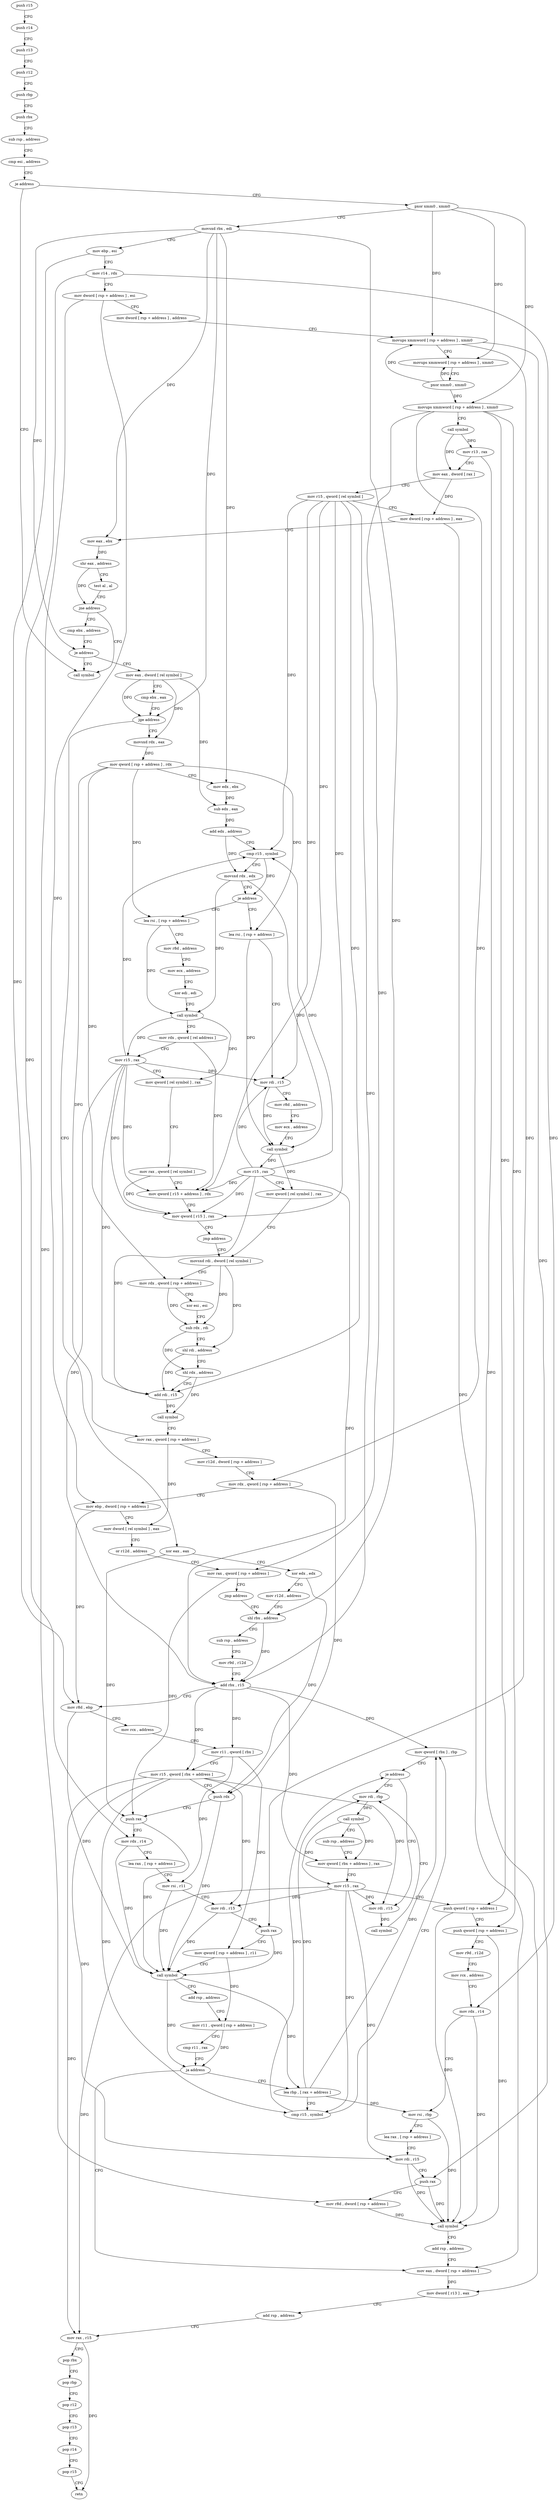 digraph "func" {
"4353968" [label = "push r15" ]
"4353970" [label = "push r14" ]
"4353972" [label = "push r13" ]
"4353974" [label = "push r12" ]
"4353976" [label = "push rbp" ]
"4353977" [label = "push rbx" ]
"4353978" [label = "sub rsp , address" ]
"4353982" [label = "cmp esi , address" ]
"4353985" [label = "je address" ]
"4354491" [label = "call symbol" ]
"4353991" [label = "pxor xmm0 , xmm0" ]
"4353995" [label = "movsxd rbx , edi" ]
"4353998" [label = "mov ebp , esi" ]
"4354000" [label = "mov r14 , rdx" ]
"4354003" [label = "mov dword [ rsp + address ] , esi" ]
"4354007" [label = "mov dword [ rsp + address ] , address" ]
"4354015" [label = "movups xmmword [ rsp + address ] , xmm0" ]
"4354020" [label = "movups xmmword [ rsp + address ] , xmm0" ]
"4354025" [label = "pxor xmm0 , xmm0" ]
"4354029" [label = "movups xmmword [ rsp + address ] , xmm0" ]
"4354034" [label = "call symbol" ]
"4354039" [label = "mov r13 , rax" ]
"4354042" [label = "mov eax , dword [ rax ]" ]
"4354044" [label = "mov r15 , qword [ rel symbol ]" ]
"4354051" [label = "mov dword [ rsp + address ] , eax" ]
"4354055" [label = "mov eax , ebx" ]
"4354057" [label = "shr eax , address" ]
"4354060" [label = "test al , al" ]
"4354062" [label = "jne address" ]
"4354068" [label = "cmp ebx , address" ]
"4354074" [label = "je address" ]
"4354080" [label = "mov eax , dword [ rel symbol ]" ]
"4354086" [label = "cmp ebx , eax" ]
"4354088" [label = "jge address" ]
"4354296" [label = "movsxd rdx , eax" ]
"4354094" [label = "xor eax , eax" ]
"4354299" [label = "mov qword [ rsp + address ] , rdx" ]
"4354304" [label = "mov edx , ebx" ]
"4354306" [label = "sub edx , eax" ]
"4354308" [label = "add edx , address" ]
"4354311" [label = "cmp r15 , symbol" ]
"4354318" [label = "movsxd rdx , edx" ]
"4354321" [label = "je address" ]
"4354432" [label = "lea rsi , [ rsp + address ]" ]
"4354323" [label = "lea rsi , [ rsp + address ]" ]
"4354096" [label = "xor edx , edx" ]
"4354098" [label = "mov r12d , address" ]
"4354104" [label = "shl rbx , address" ]
"4354437" [label = "mov r8d , address" ]
"4354443" [label = "mov ecx , address" ]
"4354448" [label = "xor edi , edi" ]
"4354450" [label = "call symbol" ]
"4354455" [label = "mov rdx , qword [ rel address ]" ]
"4354462" [label = "mov r15 , rax" ]
"4354465" [label = "mov qword [ rel symbol ] , rax" ]
"4354472" [label = "mov rax , qword [ rel symbol ]" ]
"4354479" [label = "mov qword [ r15 + address ] , rdx" ]
"4354483" [label = "mov qword [ r15 ] , rax" ]
"4354486" [label = "jmp address" ]
"4354357" [label = "movsxd rdi , dword [ rel symbol ]" ]
"4354328" [label = "mov rdi , r15" ]
"4354331" [label = "mov r8d , address" ]
"4354337" [label = "mov ecx , address" ]
"4354342" [label = "call symbol" ]
"4354347" [label = "mov r15 , rax" ]
"4354350" [label = "mov qword [ rel symbol ] , rax" ]
"4354266" [label = "mov eax , dword [ rsp + address ]" ]
"4354270" [label = "mov dword [ r13 ] , eax" ]
"4354274" [label = "add rsp , address" ]
"4354278" [label = "mov rax , r15" ]
"4354281" [label = "pop rbx" ]
"4354282" [label = "pop rbp" ]
"4354283" [label = "pop r12" ]
"4354285" [label = "pop r13" ]
"4354287" [label = "pop r14" ]
"4354289" [label = "pop r15" ]
"4354291" [label = "retn" ]
"4354176" [label = "lea rbp , [ rax + address ]" ]
"4354180" [label = "cmp r15 , symbol" ]
"4354187" [label = "mov qword [ rbx ] , rbp" ]
"4354190" [label = "je address" ]
"4354200" [label = "mov rdi , rbp" ]
"4354192" [label = "mov rdi , r15" ]
"4354364" [label = "mov rdx , qword [ rsp + address ]" ]
"4354369" [label = "xor esi , esi" ]
"4354371" [label = "sub rdx , rdi" ]
"4354374" [label = "shl rdi , address" ]
"4354378" [label = "shl rdx , address" ]
"4354382" [label = "add rdi , r15" ]
"4354385" [label = "call symbol" ]
"4354390" [label = "mov rax , qword [ rsp + address ]" ]
"4354395" [label = "mov r12d , dword [ rsp + address ]" ]
"4354400" [label = "mov rdx , qword [ rsp + address ]" ]
"4354405" [label = "mov ebp , dword [ rsp + address ]" ]
"4354409" [label = "mov dword [ rel symbol ] , eax" ]
"4354415" [label = "or r12d , address" ]
"4354419" [label = "mov rax , qword [ rsp + address ]" ]
"4354424" [label = "jmp address" ]
"4354108" [label = "sub rsp , address" ]
"4354112" [label = "mov r9d , r12d" ]
"4354115" [label = "add rbx , r15" ]
"4354118" [label = "mov r8d , ebp" ]
"4354121" [label = "mov rcx , address" ]
"4354128" [label = "mov r11 , qword [ rbx ]" ]
"4354131" [label = "mov r15 , qword [ rbx + address ]" ]
"4354135" [label = "push rdx" ]
"4354136" [label = "push rax" ]
"4354137" [label = "mov rdx , r14" ]
"4354140" [label = "lea rax , [ rsp + address ]" ]
"4354145" [label = "mov rsi , r11" ]
"4354148" [label = "mov rdi , r15" ]
"4354151" [label = "push rax" ]
"4354152" [label = "mov qword [ rsp + address ] , r11" ]
"4354157" [label = "call symbol" ]
"4354162" [label = "add rsp , address" ]
"4354166" [label = "mov r11 , qword [ rsp + address ]" ]
"4354171" [label = "cmp r11 , rax" ]
"4354174" [label = "ja address" ]
"4354203" [label = "call symbol" ]
"4354208" [label = "sub rsp , address" ]
"4354212" [label = "mov qword [ rbx + address ] , rax" ]
"4354216" [label = "mov r15 , rax" ]
"4354219" [label = "push qword [ rsp + address ]" ]
"4354223" [label = "push qword [ rsp + address ]" ]
"4354227" [label = "mov r9d , r12d" ]
"4354230" [label = "mov rcx , address" ]
"4354237" [label = "mov rdx , r14" ]
"4354240" [label = "mov rsi , rbp" ]
"4354243" [label = "lea rax , [ rsp + address ]" ]
"4354248" [label = "mov rdi , r15" ]
"4354251" [label = "push rax" ]
"4354252" [label = "mov r8d , dword [ rsp + address ]" ]
"4354257" [label = "call symbol" ]
"4354262" [label = "add rsp , address" ]
"4354195" [label = "call symbol" ]
"4353968" -> "4353970" [ label = "CFG" ]
"4353970" -> "4353972" [ label = "CFG" ]
"4353972" -> "4353974" [ label = "CFG" ]
"4353974" -> "4353976" [ label = "CFG" ]
"4353976" -> "4353977" [ label = "CFG" ]
"4353977" -> "4353978" [ label = "CFG" ]
"4353978" -> "4353982" [ label = "CFG" ]
"4353982" -> "4353985" [ label = "CFG" ]
"4353985" -> "4354491" [ label = "CFG" ]
"4353985" -> "4353991" [ label = "CFG" ]
"4353991" -> "4353995" [ label = "CFG" ]
"4353991" -> "4354015" [ label = "DFG" ]
"4353991" -> "4354020" [ label = "DFG" ]
"4353991" -> "4354029" [ label = "DFG" ]
"4353995" -> "4353998" [ label = "CFG" ]
"4353995" -> "4354055" [ label = "DFG" ]
"4353995" -> "4354074" [ label = "DFG" ]
"4353995" -> "4354088" [ label = "DFG" ]
"4353995" -> "4354304" [ label = "DFG" ]
"4353995" -> "4354104" [ label = "DFG" ]
"4353998" -> "4354000" [ label = "CFG" ]
"4353998" -> "4354118" [ label = "DFG" ]
"4354000" -> "4354003" [ label = "CFG" ]
"4354000" -> "4354137" [ label = "DFG" ]
"4354000" -> "4354237" [ label = "DFG" ]
"4354003" -> "4354007" [ label = "CFG" ]
"4354003" -> "4354405" [ label = "DFG" ]
"4354003" -> "4354252" [ label = "DFG" ]
"4354007" -> "4354015" [ label = "CFG" ]
"4354015" -> "4354020" [ label = "CFG" ]
"4354015" -> "4354151" [ label = "DFG" ]
"4354015" -> "4354251" [ label = "DFG" ]
"4354020" -> "4354025" [ label = "CFG" ]
"4354025" -> "4354029" [ label = "DFG" ]
"4354025" -> "4354015" [ label = "DFG" ]
"4354025" -> "4354020" [ label = "DFG" ]
"4354029" -> "4354034" [ label = "CFG" ]
"4354029" -> "4354400" [ label = "DFG" ]
"4354029" -> "4354419" [ label = "DFG" ]
"4354029" -> "4354219" [ label = "DFG" ]
"4354029" -> "4354223" [ label = "DFG" ]
"4354034" -> "4354039" [ label = "DFG" ]
"4354034" -> "4354042" [ label = "DFG" ]
"4354039" -> "4354042" [ label = "CFG" ]
"4354039" -> "4354270" [ label = "DFG" ]
"4354042" -> "4354044" [ label = "CFG" ]
"4354042" -> "4354051" [ label = "DFG" ]
"4354044" -> "4354051" [ label = "CFG" ]
"4354044" -> "4354311" [ label = "DFG" ]
"4354044" -> "4354479" [ label = "DFG" ]
"4354044" -> "4354483" [ label = "DFG" ]
"4354044" -> "4354328" [ label = "DFG" ]
"4354044" -> "4354115" [ label = "DFG" ]
"4354044" -> "4354382" [ label = "DFG" ]
"4354051" -> "4354055" [ label = "CFG" ]
"4354051" -> "4354266" [ label = "DFG" ]
"4354055" -> "4354057" [ label = "DFG" ]
"4354057" -> "4354060" [ label = "CFG" ]
"4354057" -> "4354062" [ label = "DFG" ]
"4354060" -> "4354062" [ label = "CFG" ]
"4354062" -> "4354491" [ label = "CFG" ]
"4354062" -> "4354068" [ label = "CFG" ]
"4354068" -> "4354074" [ label = "CFG" ]
"4354074" -> "4354491" [ label = "CFG" ]
"4354074" -> "4354080" [ label = "CFG" ]
"4354080" -> "4354086" [ label = "CFG" ]
"4354080" -> "4354088" [ label = "DFG" ]
"4354080" -> "4354296" [ label = "DFG" ]
"4354080" -> "4354306" [ label = "DFG" ]
"4354086" -> "4354088" [ label = "CFG" ]
"4354088" -> "4354296" [ label = "CFG" ]
"4354088" -> "4354094" [ label = "CFG" ]
"4354296" -> "4354299" [ label = "DFG" ]
"4354094" -> "4354096" [ label = "CFG" ]
"4354094" -> "4354136" [ label = "DFG" ]
"4354299" -> "4354304" [ label = "CFG" ]
"4354299" -> "4354364" [ label = "DFG" ]
"4354299" -> "4354390" [ label = "DFG" ]
"4354299" -> "4354432" [ label = "DFG" ]
"4354299" -> "4354323" [ label = "DFG" ]
"4354304" -> "4354306" [ label = "DFG" ]
"4354306" -> "4354308" [ label = "DFG" ]
"4354308" -> "4354311" [ label = "CFG" ]
"4354308" -> "4354318" [ label = "DFG" ]
"4354311" -> "4354318" [ label = "CFG" ]
"4354311" -> "4354321" [ label = "DFG" ]
"4354318" -> "4354321" [ label = "CFG" ]
"4354318" -> "4354450" [ label = "DFG" ]
"4354318" -> "4354342" [ label = "DFG" ]
"4354321" -> "4354432" [ label = "CFG" ]
"4354321" -> "4354323" [ label = "CFG" ]
"4354432" -> "4354437" [ label = "CFG" ]
"4354432" -> "4354450" [ label = "DFG" ]
"4354323" -> "4354328" [ label = "CFG" ]
"4354323" -> "4354342" [ label = "DFG" ]
"4354096" -> "4354098" [ label = "CFG" ]
"4354096" -> "4354135" [ label = "DFG" ]
"4354098" -> "4354104" [ label = "CFG" ]
"4354104" -> "4354108" [ label = "CFG" ]
"4354104" -> "4354115" [ label = "DFG" ]
"4354437" -> "4354443" [ label = "CFG" ]
"4354443" -> "4354448" [ label = "CFG" ]
"4354448" -> "4354450" [ label = "CFG" ]
"4354450" -> "4354455" [ label = "CFG" ]
"4354450" -> "4354462" [ label = "DFG" ]
"4354450" -> "4354465" [ label = "DFG" ]
"4354455" -> "4354462" [ label = "CFG" ]
"4354455" -> "4354479" [ label = "DFG" ]
"4354462" -> "4354465" [ label = "CFG" ]
"4354462" -> "4354311" [ label = "DFG" ]
"4354462" -> "4354479" [ label = "DFG" ]
"4354462" -> "4354483" [ label = "DFG" ]
"4354462" -> "4354328" [ label = "DFG" ]
"4354462" -> "4354115" [ label = "DFG" ]
"4354462" -> "4354382" [ label = "DFG" ]
"4354465" -> "4354472" [ label = "CFG" ]
"4354472" -> "4354479" [ label = "CFG" ]
"4354472" -> "4354483" [ label = "DFG" ]
"4354479" -> "4354483" [ label = "CFG" ]
"4354483" -> "4354486" [ label = "CFG" ]
"4354486" -> "4354357" [ label = "CFG" ]
"4354357" -> "4354364" [ label = "CFG" ]
"4354357" -> "4354371" [ label = "DFG" ]
"4354357" -> "4354374" [ label = "DFG" ]
"4354328" -> "4354331" [ label = "CFG" ]
"4354328" -> "4354342" [ label = "DFG" ]
"4354331" -> "4354337" [ label = "CFG" ]
"4354337" -> "4354342" [ label = "CFG" ]
"4354342" -> "4354347" [ label = "DFG" ]
"4354342" -> "4354350" [ label = "DFG" ]
"4354347" -> "4354350" [ label = "CFG" ]
"4354347" -> "4354311" [ label = "DFG" ]
"4354347" -> "4354328" [ label = "DFG" ]
"4354347" -> "4354479" [ label = "DFG" ]
"4354347" -> "4354483" [ label = "DFG" ]
"4354347" -> "4354115" [ label = "DFG" ]
"4354347" -> "4354382" [ label = "DFG" ]
"4354350" -> "4354357" [ label = "CFG" ]
"4354266" -> "4354270" [ label = "DFG" ]
"4354270" -> "4354274" [ label = "CFG" ]
"4354274" -> "4354278" [ label = "CFG" ]
"4354278" -> "4354281" [ label = "CFG" ]
"4354278" -> "4354291" [ label = "DFG" ]
"4354281" -> "4354282" [ label = "CFG" ]
"4354282" -> "4354283" [ label = "CFG" ]
"4354283" -> "4354285" [ label = "CFG" ]
"4354285" -> "4354287" [ label = "CFG" ]
"4354287" -> "4354289" [ label = "CFG" ]
"4354289" -> "4354291" [ label = "CFG" ]
"4354176" -> "4354180" [ label = "CFG" ]
"4354176" -> "4354187" [ label = "DFG" ]
"4354176" -> "4354200" [ label = "DFG" ]
"4354176" -> "4354240" [ label = "DFG" ]
"4354180" -> "4354187" [ label = "CFG" ]
"4354180" -> "4354190" [ label = "DFG" ]
"4354187" -> "4354190" [ label = "CFG" ]
"4354190" -> "4354200" [ label = "CFG" ]
"4354190" -> "4354192" [ label = "CFG" ]
"4354200" -> "4354203" [ label = "DFG" ]
"4354192" -> "4354195" [ label = "DFG" ]
"4354364" -> "4354369" [ label = "CFG" ]
"4354364" -> "4354371" [ label = "DFG" ]
"4354369" -> "4354371" [ label = "CFG" ]
"4354371" -> "4354374" [ label = "CFG" ]
"4354371" -> "4354378" [ label = "DFG" ]
"4354374" -> "4354378" [ label = "CFG" ]
"4354374" -> "4354382" [ label = "DFG" ]
"4354378" -> "4354382" [ label = "CFG" ]
"4354378" -> "4354385" [ label = "DFG" ]
"4354382" -> "4354385" [ label = "DFG" ]
"4354385" -> "4354390" [ label = "CFG" ]
"4354390" -> "4354395" [ label = "CFG" ]
"4354390" -> "4354409" [ label = "DFG" ]
"4354395" -> "4354400" [ label = "CFG" ]
"4354400" -> "4354405" [ label = "CFG" ]
"4354400" -> "4354135" [ label = "DFG" ]
"4354405" -> "4354409" [ label = "CFG" ]
"4354405" -> "4354118" [ label = "DFG" ]
"4354409" -> "4354415" [ label = "CFG" ]
"4354415" -> "4354419" [ label = "CFG" ]
"4354419" -> "4354424" [ label = "CFG" ]
"4354419" -> "4354136" [ label = "DFG" ]
"4354424" -> "4354104" [ label = "CFG" ]
"4354108" -> "4354112" [ label = "CFG" ]
"4354112" -> "4354115" [ label = "CFG" ]
"4354115" -> "4354118" [ label = "CFG" ]
"4354115" -> "4354128" [ label = "DFG" ]
"4354115" -> "4354131" [ label = "DFG" ]
"4354115" -> "4354187" [ label = "DFG" ]
"4354115" -> "4354212" [ label = "DFG" ]
"4354118" -> "4354121" [ label = "CFG" ]
"4354118" -> "4354157" [ label = "DFG" ]
"4354121" -> "4354128" [ label = "CFG" ]
"4354128" -> "4354131" [ label = "CFG" ]
"4354128" -> "4354145" [ label = "DFG" ]
"4354128" -> "4354152" [ label = "DFG" ]
"4354131" -> "4354135" [ label = "CFG" ]
"4354131" -> "4354148" [ label = "DFG" ]
"4354131" -> "4354278" [ label = "DFG" ]
"4354131" -> "4354180" [ label = "DFG" ]
"4354131" -> "4354248" [ label = "DFG" ]
"4354131" -> "4354192" [ label = "DFG" ]
"4354135" -> "4354136" [ label = "CFG" ]
"4354135" -> "4354157" [ label = "DFG" ]
"4354136" -> "4354137" [ label = "CFG" ]
"4354136" -> "4354157" [ label = "DFG" ]
"4354137" -> "4354140" [ label = "CFG" ]
"4354137" -> "4354157" [ label = "DFG" ]
"4354140" -> "4354145" [ label = "CFG" ]
"4354145" -> "4354148" [ label = "CFG" ]
"4354145" -> "4354157" [ label = "DFG" ]
"4354148" -> "4354151" [ label = "CFG" ]
"4354148" -> "4354157" [ label = "DFG" ]
"4354151" -> "4354152" [ label = "CFG" ]
"4354151" -> "4354157" [ label = "DFG" ]
"4354152" -> "4354157" [ label = "CFG" ]
"4354152" -> "4354166" [ label = "DFG" ]
"4354157" -> "4354162" [ label = "CFG" ]
"4354157" -> "4354174" [ label = "DFG" ]
"4354157" -> "4354176" [ label = "DFG" ]
"4354162" -> "4354166" [ label = "CFG" ]
"4354166" -> "4354171" [ label = "CFG" ]
"4354166" -> "4354174" [ label = "DFG" ]
"4354171" -> "4354174" [ label = "CFG" ]
"4354174" -> "4354266" [ label = "CFG" ]
"4354174" -> "4354176" [ label = "CFG" ]
"4354203" -> "4354208" [ label = "CFG" ]
"4354203" -> "4354212" [ label = "DFG" ]
"4354203" -> "4354216" [ label = "DFG" ]
"4354208" -> "4354212" [ label = "CFG" ]
"4354212" -> "4354216" [ label = "CFG" ]
"4354216" -> "4354219" [ label = "CFG" ]
"4354216" -> "4354148" [ label = "DFG" ]
"4354216" -> "4354278" [ label = "DFG" ]
"4354216" -> "4354180" [ label = "DFG" ]
"4354216" -> "4354248" [ label = "DFG" ]
"4354216" -> "4354192" [ label = "DFG" ]
"4354219" -> "4354223" [ label = "CFG" ]
"4354219" -> "4354257" [ label = "DFG" ]
"4354223" -> "4354227" [ label = "CFG" ]
"4354223" -> "4354257" [ label = "DFG" ]
"4354227" -> "4354230" [ label = "CFG" ]
"4354230" -> "4354237" [ label = "CFG" ]
"4354237" -> "4354240" [ label = "CFG" ]
"4354237" -> "4354257" [ label = "DFG" ]
"4354240" -> "4354243" [ label = "CFG" ]
"4354240" -> "4354257" [ label = "DFG" ]
"4354243" -> "4354248" [ label = "CFG" ]
"4354248" -> "4354251" [ label = "CFG" ]
"4354248" -> "4354257" [ label = "DFG" ]
"4354251" -> "4354252" [ label = "CFG" ]
"4354251" -> "4354257" [ label = "DFG" ]
"4354252" -> "4354257" [ label = "DFG" ]
"4354257" -> "4354262" [ label = "CFG" ]
"4354262" -> "4354266" [ label = "CFG" ]
"4354195" -> "4354200" [ label = "CFG" ]
}
